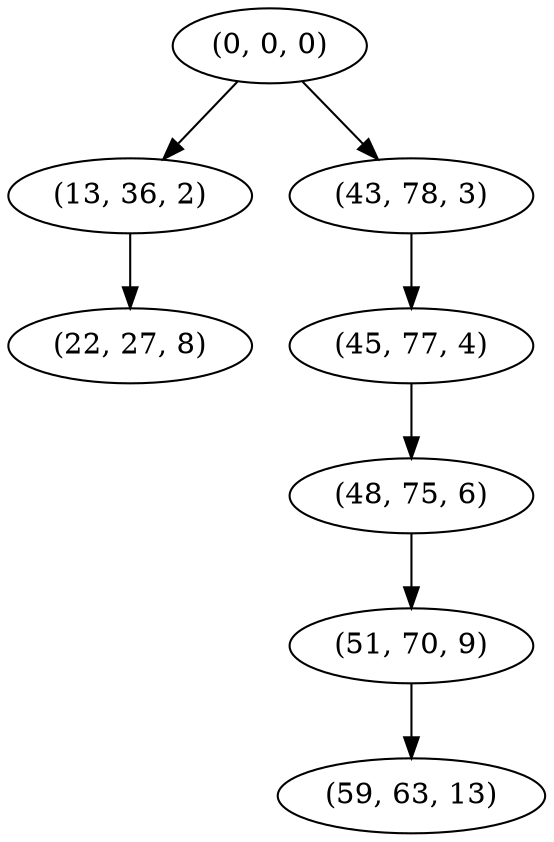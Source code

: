 digraph tree {
    "(0, 0, 0)";
    "(13, 36, 2)";
    "(22, 27, 8)";
    "(43, 78, 3)";
    "(45, 77, 4)";
    "(48, 75, 6)";
    "(51, 70, 9)";
    "(59, 63, 13)";
    "(0, 0, 0)" -> "(13, 36, 2)";
    "(0, 0, 0)" -> "(43, 78, 3)";
    "(13, 36, 2)" -> "(22, 27, 8)";
    "(43, 78, 3)" -> "(45, 77, 4)";
    "(45, 77, 4)" -> "(48, 75, 6)";
    "(48, 75, 6)" -> "(51, 70, 9)";
    "(51, 70, 9)" -> "(59, 63, 13)";
}

